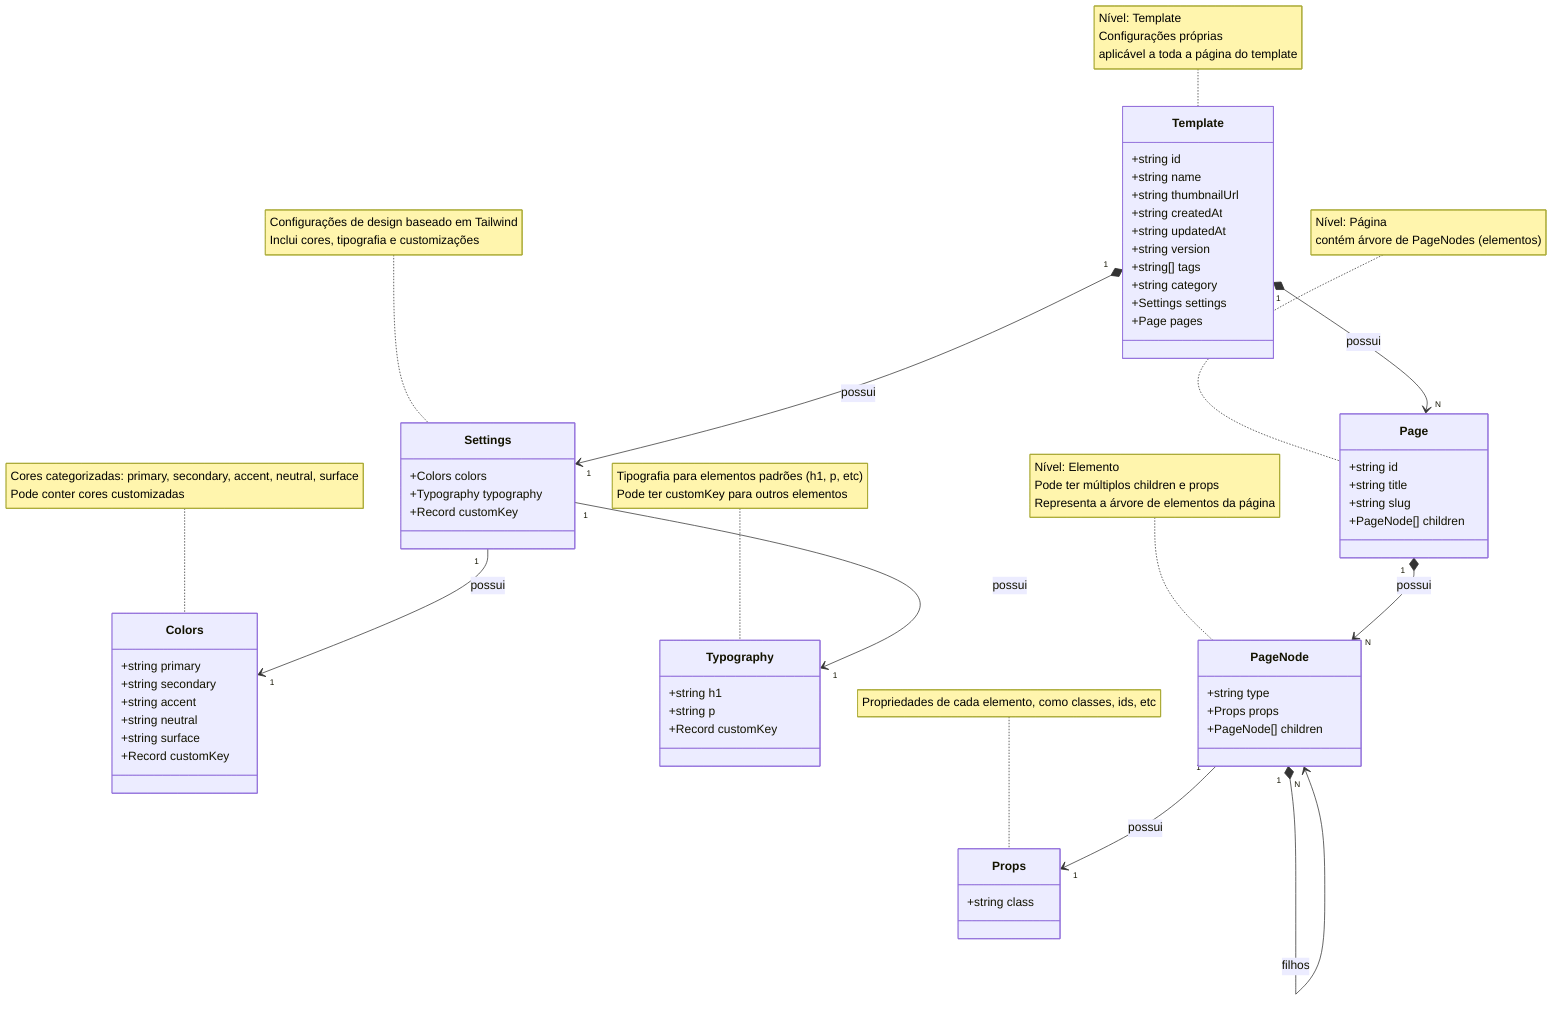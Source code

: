 classDiagram
class Template {
  +string id
  +string name
  +string thumbnailUrl
  +string createdAt
  +string updatedAt
  +string version
  +string[] tags
  +string category
  +Settings settings
  +Page pages
}

note for Template "Nível: Template<br>Configurações próprias<br>aplicável a toda a página do template"

class Settings {
  +Colors colors
  +Typography typography
  +Record<string, any> customKey
}

note for Settings "Configurações de design baseado em Tailwind<br>Inclui cores, tipografia e customizações"

class Colors {
  +string primary
  +string secondary
  +string accent
  +string neutral
  +string surface
  +Record<string, string> customKey
}

note for Colors "Cores categorizadas: primary, secondary, accent, neutral, surface<br>Pode conter cores customizadas"

class Typography {
  +string h1
  +string p
  +Record<string, string> customKey
}

note for Typography "Tipografia para elementos padrões (h1, p, etc)<br>Pode ter customKey para outros elementos"

class Page {
  +string id
  +string title
  +string slug
  +PageNode[] children
}

note for Page "Nível: Página<br>contém árvore de PageNodes (elementos)"

class PageNode {
  +string type
  +Props props
  +PageNode[] children
}

note for PageNode "Nível: Elemento<br>Pode ter múltiplos children e props<br>Representa a árvore de elementos da página"

class Props {
  +string class
}

note for Props "Propriedades de cada elemento, como classes, ids, etc"

Template "1" *--> "1" Settings : possui
Template "1" *--> "N" Page : possui

Page "1" *--> "N" PageNode : possui

PageNode "1" --> "1" Props : possui
PageNode "1" *--> "N" PageNode : filhos

Settings "1" --> "1" Colors : possui
Settings "1" --> "1" Typography : possui